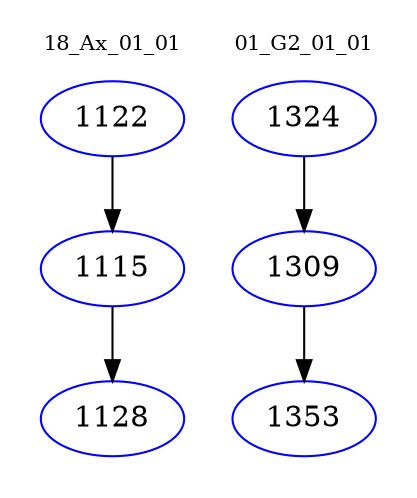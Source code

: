 digraph{
subgraph cluster_0 {
color = white
label = "18_Ax_01_01";
fontsize=10;
T0_1122 [label="1122", color="blue"]
T0_1122 -> T0_1115 [color="black"]
T0_1115 [label="1115", color="blue"]
T0_1115 -> T0_1128 [color="black"]
T0_1128 [label="1128", color="blue"]
}
subgraph cluster_1 {
color = white
label = "01_G2_01_01";
fontsize=10;
T1_1324 [label="1324", color="blue"]
T1_1324 -> T1_1309 [color="black"]
T1_1309 [label="1309", color="blue"]
T1_1309 -> T1_1353 [color="black"]
T1_1353 [label="1353", color="blue"]
}
}
